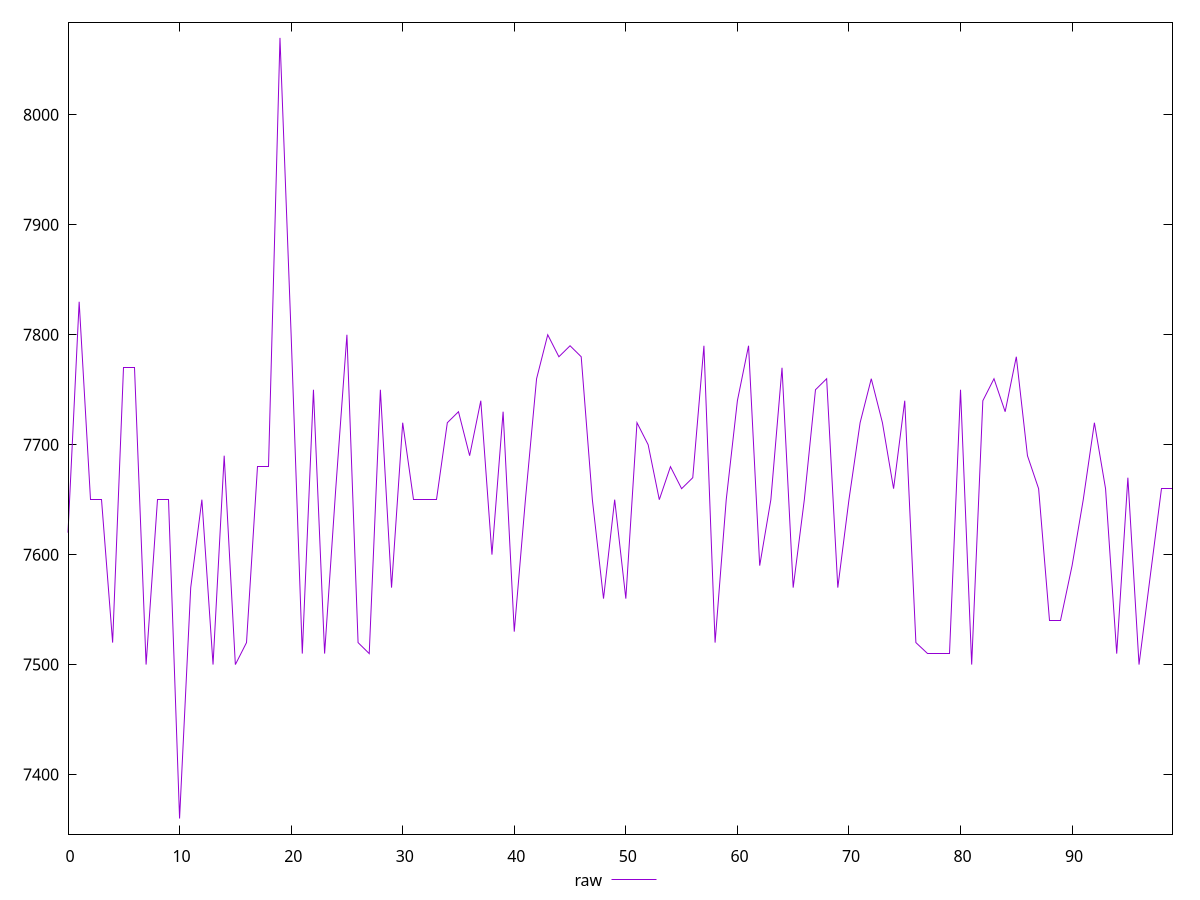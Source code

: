 reset

$raw <<EOF
0 7620
1 7830
2 7650
3 7650
4 7520
5 7770
6 7770
7 7500
8 7650
9 7650
10 7360
11 7570
12 7650
13 7500
14 7690
15 7500
16 7520
17 7680
18 7680
19 8070
20 7800
21 7510
22 7750
23 7510
24 7660
25 7800
26 7520
27 7510
28 7750
29 7570
30 7720
31 7650
32 7650
33 7650
34 7720
35 7730
36 7690
37 7740
38 7600
39 7730
40 7530
41 7650
42 7760
43 7800
44 7780
45 7790
46 7780
47 7650
48 7560
49 7650
50 7560
51 7720
52 7700
53 7650
54 7680
55 7660
56 7670
57 7790
58 7520
59 7650
60 7740
61 7790
62 7590
63 7650
64 7770
65 7570
66 7650
67 7750
68 7760
69 7570
70 7650
71 7720
72 7760
73 7720
74 7660
75 7740
76 7520
77 7510
78 7510
79 7510
80 7750
81 7500
82 7740
83 7760
84 7730
85 7780
86 7690
87 7660
88 7540
89 7540
90 7590
91 7650
92 7720
93 7660
94 7510
95 7670
96 7500
97 7580
98 7660
99 7660
EOF

set key outside below
set xrange [0:99]
set yrange [7345.8:8084.2]
set trange [7345.8:8084.2]
set terminal svg size 640, 500 enhanced background rgb 'white'
set output "report_00026_2021-02-22T21:38:55.199Z/uses-text-compression/samples/pages+cached/raw/values.svg"

plot $raw title "raw" with line

reset
